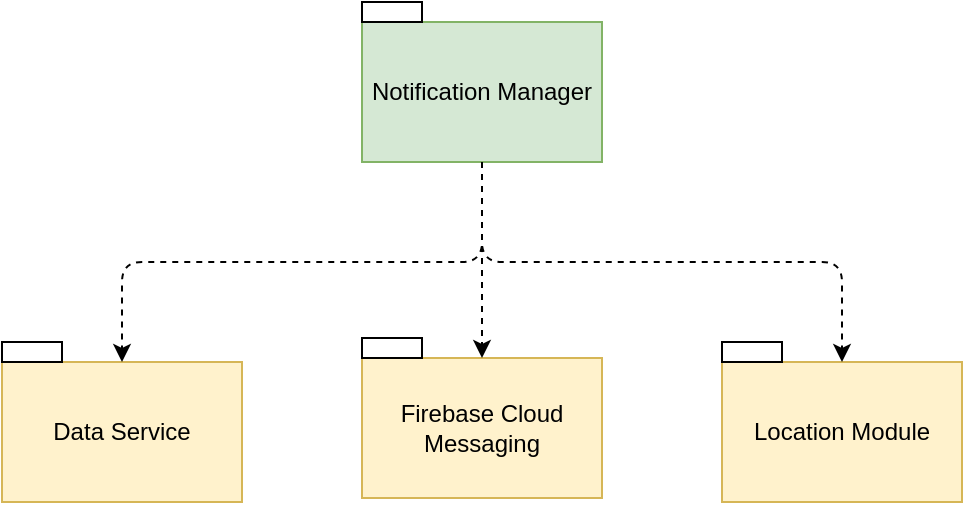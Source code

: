 <mxfile version="14.1.8" type="device"><diagram id="KOXVx6k9cLZfzeSVcIjd" name="Page-1"><mxGraphModel dx="886" dy="457" grid="1" gridSize="10" guides="1" tooltips="1" connect="1" arrows="1" fold="1" page="1" pageScale="1" pageWidth="827" pageHeight="1169" math="0" shadow="0"><root><mxCell id="0"/><mxCell id="1" parent="0"/><mxCell id="hHKyqxaUvACHF8y7QGxS-1" value="" style="group" parent="1" vertex="1" connectable="0"><mxGeometry x="140" y="482" width="120" height="80" as="geometry"/></mxCell><mxCell id="hHKyqxaUvACHF8y7QGxS-2" value="Data Service" style="rounded=0;whiteSpace=wrap;html=1;fillColor=#fff2cc;strokeColor=#d6b656;" parent="hHKyqxaUvACHF8y7QGxS-1" vertex="1"><mxGeometry y="10" width="120" height="70" as="geometry"/></mxCell><mxCell id="hHKyqxaUvACHF8y7QGxS-3" value="" style="rounded=0;whiteSpace=wrap;html=1;" parent="hHKyqxaUvACHF8y7QGxS-1" vertex="1"><mxGeometry width="30" height="10" as="geometry"/></mxCell><mxCell id="hHKyqxaUvACHF8y7QGxS-4" value="" style="group" parent="1" vertex="1" connectable="0"><mxGeometry x="320" y="312" width="120" height="80" as="geometry"/></mxCell><mxCell id="hHKyqxaUvACHF8y7QGxS-5" value="Notification Manager" style="rounded=0;whiteSpace=wrap;html=1;fillColor=#d5e8d4;strokeColor=#82b366;" parent="hHKyqxaUvACHF8y7QGxS-4" vertex="1"><mxGeometry y="10" width="120" height="70" as="geometry"/></mxCell><mxCell id="hHKyqxaUvACHF8y7QGxS-6" value="" style="rounded=0;whiteSpace=wrap;html=1;" parent="hHKyqxaUvACHF8y7QGxS-4" vertex="1"><mxGeometry width="30" height="10" as="geometry"/></mxCell><mxCell id="hHKyqxaUvACHF8y7QGxS-7" value="" style="endArrow=classic;html=1;exitX=0.5;exitY=1;exitDx=0;exitDy=0;entryX=0.5;entryY=0;entryDx=0;entryDy=0;dashed=1;" parent="1" source="hHKyqxaUvACHF8y7QGxS-5" target="hHKyqxaUvACHF8y7QGxS-2" edge="1"><mxGeometry width="50" height="50" relative="1" as="geometry"><mxPoint x="390" y="502" as="sourcePoint"/><mxPoint x="440" y="452" as="targetPoint"/><Array as="points"><mxPoint x="380" y="442"/><mxPoint x="320" y="442"/><mxPoint x="260" y="442"/><mxPoint x="200" y="442"/></Array></mxGeometry></mxCell><mxCell id="BtdZm3F7XQVW5hS_OpAJ-1" value="" style="group;fillColor=none;" parent="1" vertex="1" connectable="0"><mxGeometry x="500" y="482" width="120" height="80" as="geometry"/></mxCell><mxCell id="BtdZm3F7XQVW5hS_OpAJ-2" value="Location Module" style="rounded=0;whiteSpace=wrap;html=1;fillColor=#fff2cc;strokeColor=#d6b656;" parent="BtdZm3F7XQVW5hS_OpAJ-1" vertex="1"><mxGeometry y="10" width="120" height="70" as="geometry"/></mxCell><mxCell id="BtdZm3F7XQVW5hS_OpAJ-3" value="" style="rounded=0;whiteSpace=wrap;html=1;" parent="BtdZm3F7XQVW5hS_OpAJ-1" vertex="1"><mxGeometry width="30" height="10" as="geometry"/></mxCell><mxCell id="BtdZm3F7XQVW5hS_OpAJ-4" value="" style="endArrow=classic;html=1;dashed=1;exitX=0.5;exitY=1;exitDx=0;exitDy=0;entryX=0.5;entryY=0;entryDx=0;entryDy=0;" parent="1" source="hHKyqxaUvACHF8y7QGxS-5" target="BtdZm3F7XQVW5hS_OpAJ-2" edge="1"><mxGeometry width="50" height="50" relative="1" as="geometry"><mxPoint x="390" y="492" as="sourcePoint"/><mxPoint x="440" y="442" as="targetPoint"/><Array as="points"><mxPoint x="380" y="442"/><mxPoint x="500" y="442"/><mxPoint x="560" y="442"/></Array></mxGeometry></mxCell><mxCell id="bYfUTV7PbODTJLVuqN-f-1" value="" style="group" vertex="1" connectable="0" parent="1"><mxGeometry x="320" y="480" width="120" height="80" as="geometry"/></mxCell><mxCell id="bYfUTV7PbODTJLVuqN-f-2" value="Firebase Cloud Messaging" style="rounded=0;whiteSpace=wrap;html=1;fillColor=#fff2cc;strokeColor=#d6b656;" vertex="1" parent="bYfUTV7PbODTJLVuqN-f-1"><mxGeometry y="10" width="120" height="70" as="geometry"/></mxCell><mxCell id="bYfUTV7PbODTJLVuqN-f-3" value="" style="rounded=0;whiteSpace=wrap;html=1;" vertex="1" parent="bYfUTV7PbODTJLVuqN-f-1"><mxGeometry width="30" height="10" as="geometry"/></mxCell><mxCell id="bYfUTV7PbODTJLVuqN-f-4" value="" style="endArrow=classic;html=1;exitX=0.5;exitY=1;exitDx=0;exitDy=0;entryX=0.5;entryY=0;entryDx=0;entryDy=0;dashed=1;" edge="1" parent="1" source="hHKyqxaUvACHF8y7QGxS-5" target="bYfUTV7PbODTJLVuqN-f-2"><mxGeometry width="50" height="50" relative="1" as="geometry"><mxPoint x="360" y="520" as="sourcePoint"/><mxPoint x="410" y="470" as="targetPoint"/></mxGeometry></mxCell></root></mxGraphModel></diagram></mxfile>